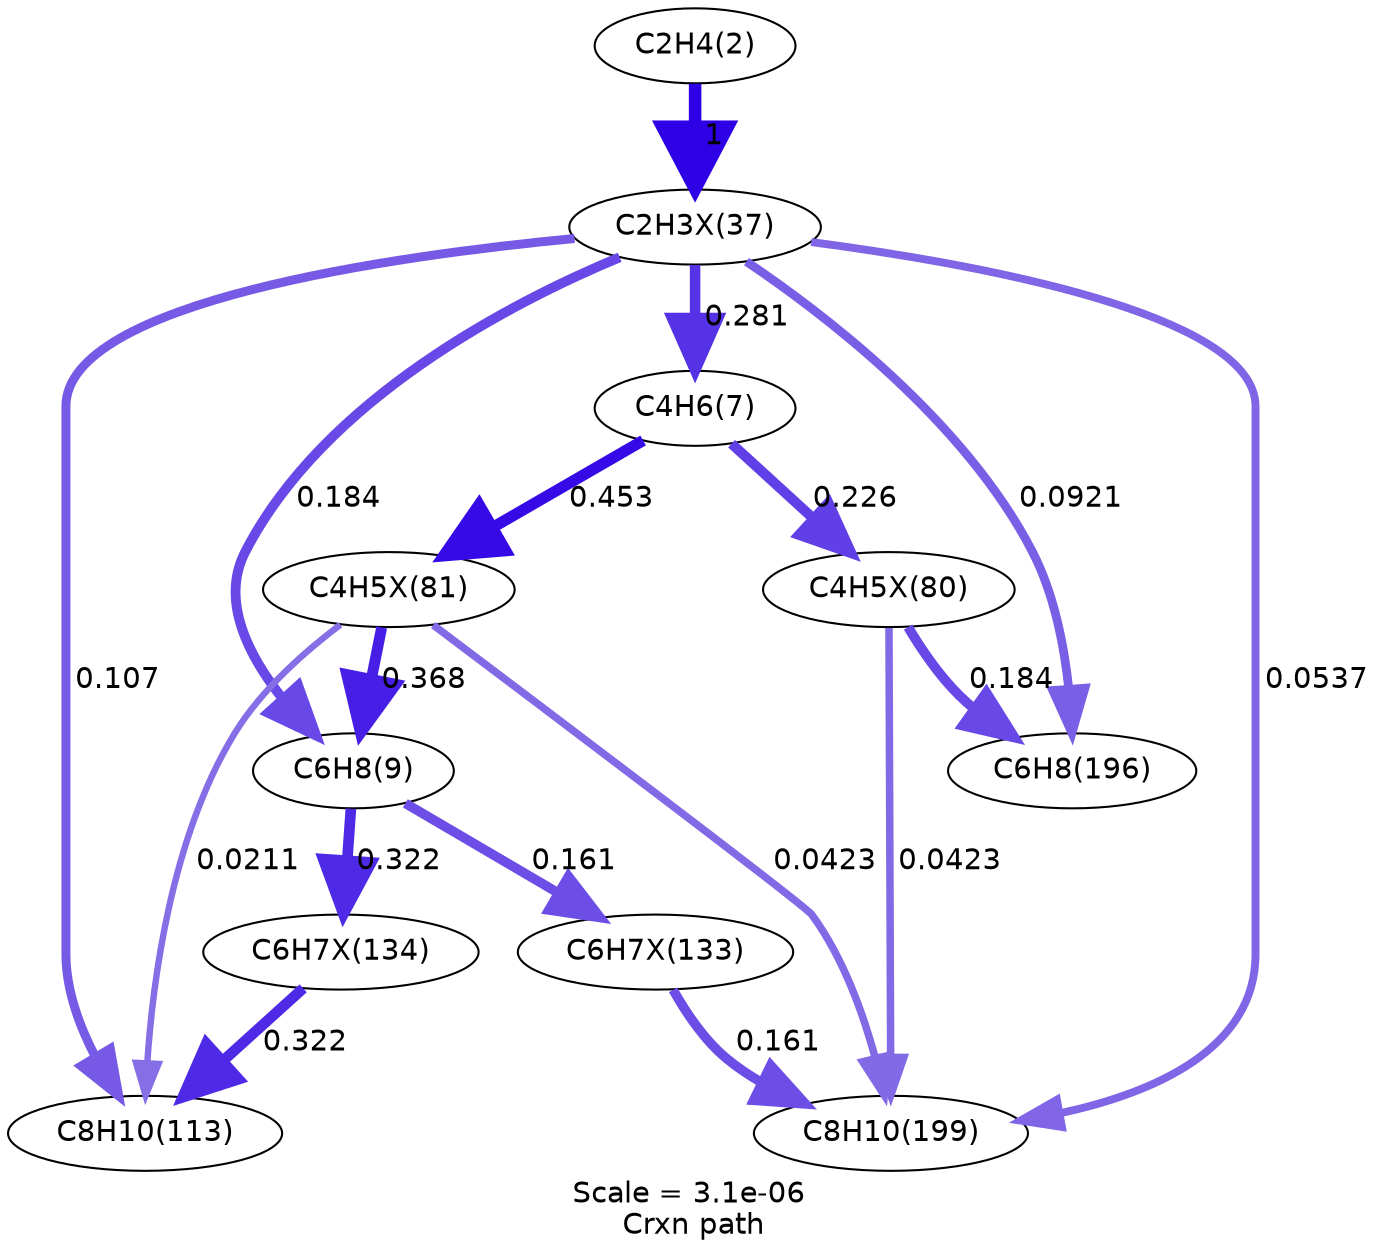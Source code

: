 digraph reaction_paths {
center=1;
s5 -> s30[fontname="Helvetica", style="setlinewidth(6)", arrowsize=3, color="0.7, 1.5, 0.9"
, label=" 1"];
s30 -> s8[fontname="Helvetica", style="setlinewidth(5.04)", arrowsize=2.52, color="0.7, 0.781, 0.9"
, label=" 0.281"];
s30 -> s9[fontname="Helvetica", style="setlinewidth(4.72)", arrowsize=2.36, color="0.7, 0.684, 0.9"
, label=" 0.184"];
s30 -> s13[fontname="Helvetica", style="setlinewidth(4.2)", arrowsize=2.1, color="0.7, 0.592, 0.9"
, label=" 0.0921"];
s30 -> s10[fontname="Helvetica", style="setlinewidth(4.31)", arrowsize=2.16, color="0.7, 0.607, 0.9"
, label=" 0.107"];
s30 -> s14[fontname="Helvetica", style="setlinewidth(3.79)", arrowsize=1.9, color="0.7, 0.554, 0.9"
, label=" 0.0537"];
s8 -> s32[fontname="Helvetica", style="setlinewidth(5.4)", arrowsize=2.7, color="0.7, 0.953, 0.9"
, label=" 0.453"];
s8 -> s31[fontname="Helvetica", style="setlinewidth(4.88)", arrowsize=2.44, color="0.7, 0.726, 0.9"
, label=" 0.226"];
s32 -> s9[fontname="Helvetica", style="setlinewidth(5.25)", arrowsize=2.62, color="0.7, 0.868, 0.9"
, label=" 0.368"];
s32 -> s10[fontname="Helvetica", style="setlinewidth(3.09)", arrowsize=1.54, color="0.7, 0.521, 0.9"
, label=" 0.0211"];
s32 -> s14[fontname="Helvetica", style="setlinewidth(3.61)", arrowsize=1.81, color="0.7, 0.542, 0.9"
, label=" 0.0423"];
s9 -> s34[fontname="Helvetica", style="setlinewidth(5.14)", arrowsize=2.57, color="0.7, 0.822, 0.9"
, label=" 0.322"];
s9 -> s33[fontname="Helvetica", style="setlinewidth(4.62)", arrowsize=2.31, color="0.7, 0.661, 0.9"
, label=" 0.161"];
s31 -> s13[fontname="Helvetica", style="setlinewidth(4.72)", arrowsize=2.36, color="0.7, 0.684, 0.9"
, label=" 0.184"];
s31 -> s14[fontname="Helvetica", style="setlinewidth(3.61)", arrowsize=1.81, color="0.7, 0.542, 0.9"
, label=" 0.0423"];
s34 -> s10[fontname="Helvetica", style="setlinewidth(5.14)", arrowsize=2.57, color="0.7, 0.822, 0.9"
, label=" 0.322"];
s33 -> s14[fontname="Helvetica", style="setlinewidth(4.62)", arrowsize=2.31, color="0.7, 0.661, 0.9"
, label=" 0.161"];
s5 [ fontname="Helvetica", label="C2H4(2)"];
s8 [ fontname="Helvetica", label="C4H6(7)"];
s9 [ fontname="Helvetica", label="C6H8(9)"];
s10 [ fontname="Helvetica", label="C8H10(113)"];
s13 [ fontname="Helvetica", label="C6H8(196)"];
s14 [ fontname="Helvetica", label="C8H10(199)"];
s30 [ fontname="Helvetica", label="C2H3X(37)"];
s31 [ fontname="Helvetica", label="C4H5X(80)"];
s32 [ fontname="Helvetica", label="C4H5X(81)"];
s33 [ fontname="Helvetica", label="C6H7X(133)"];
s34 [ fontname="Helvetica", label="C6H7X(134)"];
 label = "Scale = 3.1e-06\l Crxn path";
 fontname = "Helvetica";
}
